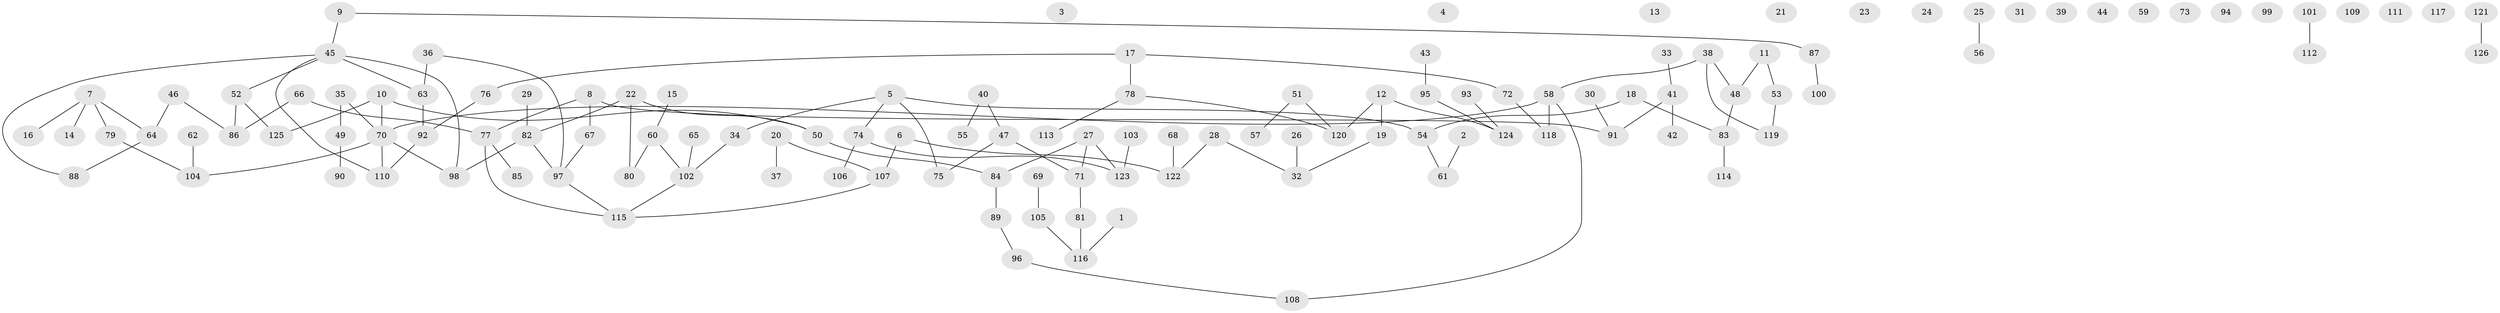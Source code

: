// Generated by graph-tools (version 1.1) at 2025/39/03/09/25 04:39:32]
// undirected, 126 vertices, 123 edges
graph export_dot {
graph [start="1"]
  node [color=gray90,style=filled];
  1;
  2;
  3;
  4;
  5;
  6;
  7;
  8;
  9;
  10;
  11;
  12;
  13;
  14;
  15;
  16;
  17;
  18;
  19;
  20;
  21;
  22;
  23;
  24;
  25;
  26;
  27;
  28;
  29;
  30;
  31;
  32;
  33;
  34;
  35;
  36;
  37;
  38;
  39;
  40;
  41;
  42;
  43;
  44;
  45;
  46;
  47;
  48;
  49;
  50;
  51;
  52;
  53;
  54;
  55;
  56;
  57;
  58;
  59;
  60;
  61;
  62;
  63;
  64;
  65;
  66;
  67;
  68;
  69;
  70;
  71;
  72;
  73;
  74;
  75;
  76;
  77;
  78;
  79;
  80;
  81;
  82;
  83;
  84;
  85;
  86;
  87;
  88;
  89;
  90;
  91;
  92;
  93;
  94;
  95;
  96;
  97;
  98;
  99;
  100;
  101;
  102;
  103;
  104;
  105;
  106;
  107;
  108;
  109;
  110;
  111;
  112;
  113;
  114;
  115;
  116;
  117;
  118;
  119;
  120;
  121;
  122;
  123;
  124;
  125;
  126;
  1 -- 116;
  2 -- 61;
  5 -- 34;
  5 -- 54;
  5 -- 74;
  5 -- 75;
  6 -- 107;
  6 -- 122;
  7 -- 14;
  7 -- 16;
  7 -- 64;
  7 -- 79;
  8 -- 67;
  8 -- 77;
  8 -- 91;
  9 -- 45;
  9 -- 87;
  10 -- 50;
  10 -- 70;
  10 -- 125;
  11 -- 48;
  11 -- 53;
  12 -- 19;
  12 -- 120;
  12 -- 124;
  15 -- 60;
  17 -- 72;
  17 -- 76;
  17 -- 78;
  18 -- 54;
  18 -- 83;
  19 -- 32;
  20 -- 37;
  20 -- 107;
  22 -- 50;
  22 -- 80;
  22 -- 82;
  25 -- 56;
  26 -- 32;
  27 -- 71;
  27 -- 84;
  27 -- 123;
  28 -- 32;
  28 -- 122;
  29 -- 82;
  30 -- 91;
  33 -- 41;
  34 -- 102;
  35 -- 49;
  35 -- 70;
  36 -- 63;
  36 -- 97;
  38 -- 48;
  38 -- 58;
  38 -- 119;
  40 -- 47;
  40 -- 55;
  41 -- 42;
  41 -- 91;
  43 -- 95;
  45 -- 52;
  45 -- 63;
  45 -- 88;
  45 -- 98;
  45 -- 110;
  46 -- 64;
  46 -- 86;
  47 -- 71;
  47 -- 75;
  48 -- 83;
  49 -- 90;
  50 -- 84;
  51 -- 57;
  51 -- 120;
  52 -- 86;
  52 -- 125;
  53 -- 119;
  54 -- 61;
  58 -- 70;
  58 -- 108;
  58 -- 118;
  60 -- 80;
  60 -- 102;
  62 -- 104;
  63 -- 92;
  64 -- 88;
  65 -- 102;
  66 -- 77;
  66 -- 86;
  67 -- 97;
  68 -- 122;
  69 -- 105;
  70 -- 98;
  70 -- 104;
  70 -- 110;
  71 -- 81;
  72 -- 118;
  74 -- 106;
  74 -- 123;
  76 -- 92;
  77 -- 85;
  77 -- 115;
  78 -- 113;
  78 -- 120;
  79 -- 104;
  81 -- 116;
  82 -- 97;
  82 -- 98;
  83 -- 114;
  84 -- 89;
  87 -- 100;
  89 -- 96;
  92 -- 110;
  93 -- 124;
  95 -- 124;
  96 -- 108;
  97 -- 115;
  101 -- 112;
  102 -- 115;
  103 -- 123;
  105 -- 116;
  107 -- 115;
  121 -- 126;
}
